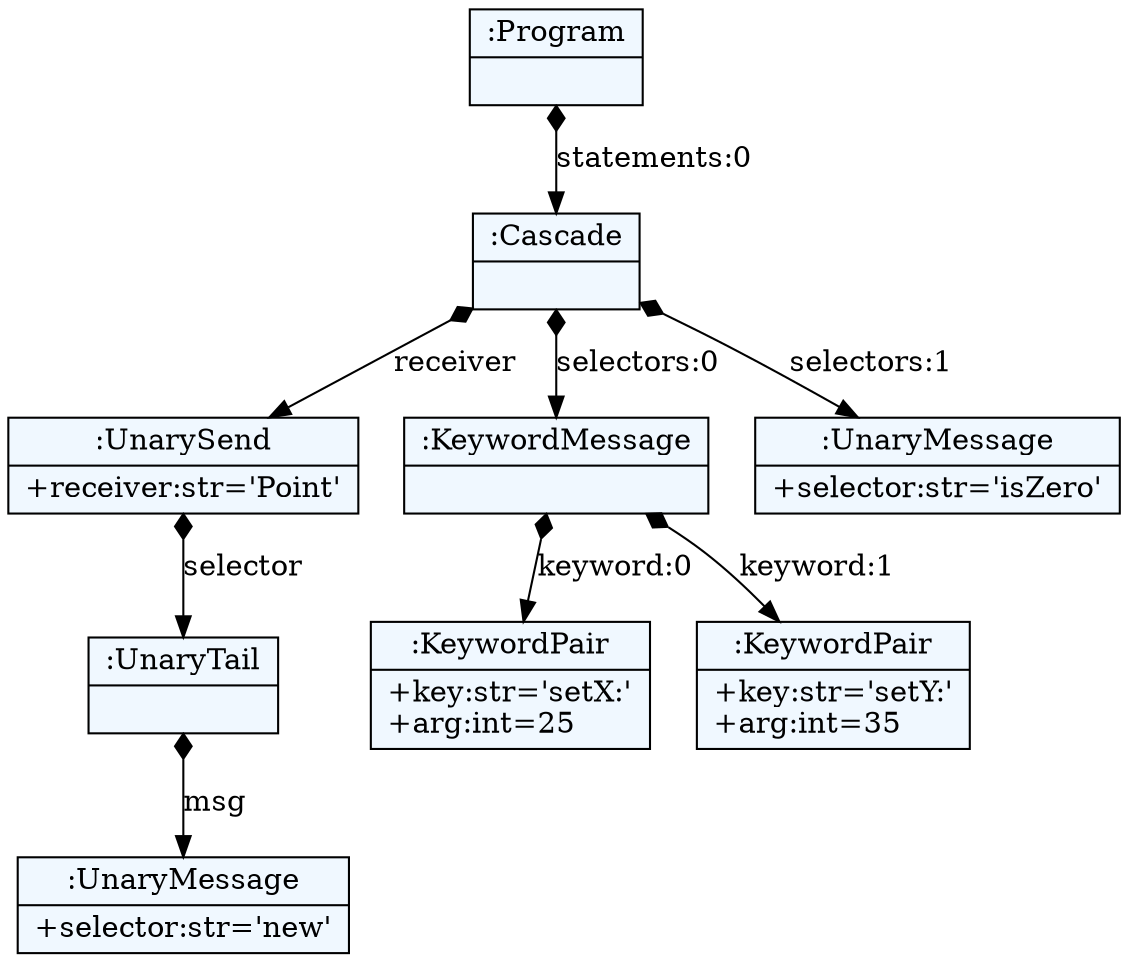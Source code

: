 
    digraph textX {
    fontname = "Bitstream Vera Sans"
    fontsize = 8
    node[
        shape=record,
        style=filled,
        fillcolor=aliceblue
    ]
    nodesep = 0.3
    edge[dir=black,arrowtail=empty]


2614587775072 -> 2614519958944 [label="statements:0" arrowtail=diamond dir=both]
2614519958944 -> 2614519957208 [label="receiver" arrowtail=diamond dir=both]
2614519957208 -> 2614519957600 [label="selector" arrowtail=diamond dir=both]
2614519957600 -> 2614519956424 [label="msg" arrowtail=diamond dir=both]
2614519956424[label="{:UnaryMessage|+selector:str='new'\l}"]
2614519957600[label="{:UnaryTail|}"]
2614519957208[label="{:UnarySend|+receiver:str='Point'\l}"]
2614519958944 -> 2614519957376 [label="selectors:0" arrowtail=diamond dir=both]
2614519957376 -> 2614519955528 [label="keyword:0" arrowtail=diamond dir=both]
2614519955528[label="{:KeywordPair|+key:str='setX:'\l+arg:int=25\l}"]
2614519957376 -> 2614519956760 [label="keyword:1" arrowtail=diamond dir=both]
2614519956760[label="{:KeywordPair|+key:str='setY:'\l+arg:int=35\l}"]
2614519957376[label="{:KeywordMessage|}"]
2614519958944 -> 2614519955696 [label="selectors:1" arrowtail=diamond dir=both]
2614519955696[label="{:UnaryMessage|+selector:str='isZero'\l}"]
2614519958944[label="{:Cascade|}"]
2614587775072[label="{:Program|}"]

}
